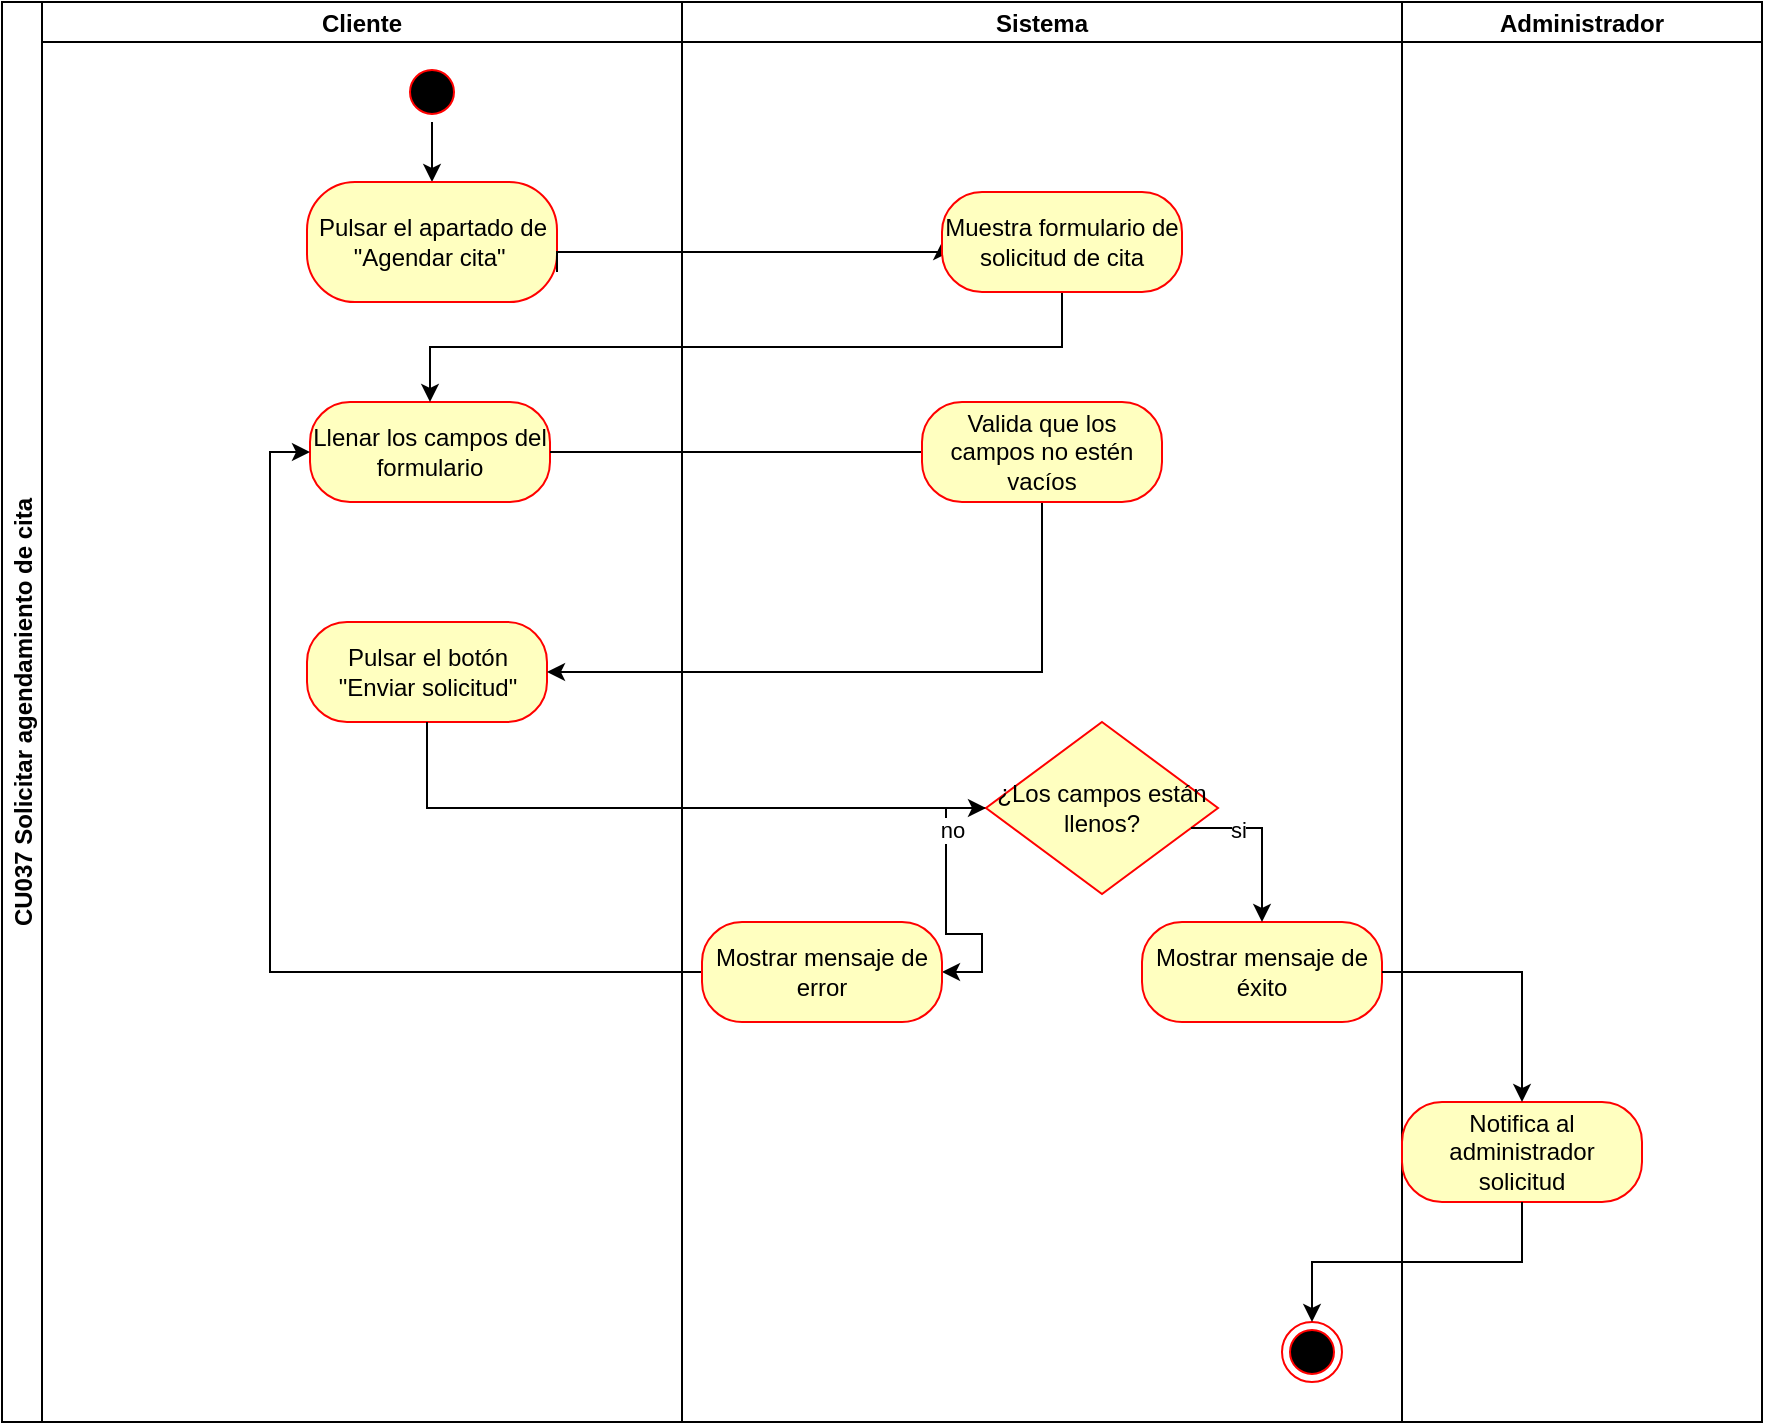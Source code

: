 <mxfile version="27.1.6">
  <diagram name="Página-1" id="SwTVtTWrqNBv0GGJ3oAq">
    <mxGraphModel grid="1" page="1" gridSize="10" guides="1" tooltips="1" connect="1" arrows="1" fold="1" pageScale="1" pageWidth="827" pageHeight="1169" math="0" shadow="0">
      <root>
        <mxCell id="0" />
        <mxCell id="1" parent="0" />
        <mxCell id="H_UT5Y4gbUQN_CbYrvD3-1" value="CU037 Solicitar agendamiento de cita" style="swimlane;childLayout=stackLayout;resizeParent=1;resizeParentMax=0;startSize=20;horizontal=0;horizontalStack=1;" vertex="1" parent="1">
          <mxGeometry x="60" y="140" width="700" height="710" as="geometry">
            <mxRectangle x="200" y="80" width="40" height="50" as="alternateBounds" />
          </mxGeometry>
        </mxCell>
        <mxCell id="H_UT5Y4gbUQN_CbYrvD3-3" value="Cliente" style="swimlane;startSize=20;" vertex="1" parent="H_UT5Y4gbUQN_CbYrvD3-1">
          <mxGeometry x="20" width="320" height="710" as="geometry" />
        </mxCell>
        <mxCell id="H_UT5Y4gbUQN_CbYrvD3-4" style="edgeStyle=orthogonalEdgeStyle;rounded=0;orthogonalLoop=1;jettySize=auto;html=1;exitX=0.5;exitY=1;exitDx=0;exitDy=0;entryX=0.5;entryY=0;entryDx=0;entryDy=0;" edge="1" parent="H_UT5Y4gbUQN_CbYrvD3-3" source="H_UT5Y4gbUQN_CbYrvD3-5" target="H_UT5Y4gbUQN_CbYrvD3-6">
          <mxGeometry relative="1" as="geometry" />
        </mxCell>
        <mxCell id="H_UT5Y4gbUQN_CbYrvD3-5" value="" style="ellipse;html=1;shape=startState;fillColor=#000000;strokeColor=#ff0000;fillStyle=auto;" vertex="1" parent="H_UT5Y4gbUQN_CbYrvD3-3">
          <mxGeometry x="180" y="30" width="30" height="30" as="geometry" />
        </mxCell>
        <mxCell id="H_UT5Y4gbUQN_CbYrvD3-6" value="&lt;font style=&quot;vertical-align: inherit;&quot;&gt;&lt;font style=&quot;vertical-align: inherit;&quot;&gt;&lt;font style=&quot;vertical-align: inherit;&quot;&gt;&lt;font style=&quot;vertical-align: inherit;&quot;&gt;Pulsar el apartado de &quot;Agendar cita&quot;&amp;nbsp;&lt;/font&gt;&lt;/font&gt;&lt;/font&gt;&lt;/font&gt;" style="rounded=1;whiteSpace=wrap;html=1;arcSize=40;fontColor=#000000;fillColor=#ffffc0;strokeColor=#ff0000;" vertex="1" parent="H_UT5Y4gbUQN_CbYrvD3-3">
          <mxGeometry x="132.5" y="90" width="125" height="60" as="geometry" />
        </mxCell>
        <mxCell id="H_UT5Y4gbUQN_CbYrvD3-7" value="&lt;font style=&quot;vertical-align: inherit;&quot;&gt;&lt;font style=&quot;vertical-align: inherit;&quot;&gt;Llenar los campos del formulario&lt;/font&gt;&lt;/font&gt;" style="rounded=1;whiteSpace=wrap;html=1;arcSize=40;fontColor=#000000;fillColor=#ffffc0;strokeColor=#ff0000;" vertex="1" parent="H_UT5Y4gbUQN_CbYrvD3-3">
          <mxGeometry x="134" y="200" width="120" height="50" as="geometry" />
        </mxCell>
        <mxCell id="Ud9r9Ou-a3lCrG5WgBHT-2" value="Pulsar el botón &quot;Enviar solicitud&quot;" style="rounded=1;whiteSpace=wrap;html=1;arcSize=40;fontColor=#000000;fillColor=#ffffc0;strokeColor=#ff0000;" vertex="1" parent="H_UT5Y4gbUQN_CbYrvD3-3">
          <mxGeometry x="132.5" y="310" width="120" height="50" as="geometry" />
        </mxCell>
        <mxCell id="H_UT5Y4gbUQN_CbYrvD3-9" style="edgeStyle=orthogonalEdgeStyle;rounded=0;orthogonalLoop=1;jettySize=auto;html=1;exitX=1;exitY=0.5;exitDx=0;exitDy=0;entryX=0;entryY=0.5;entryDx=0;entryDy=0;" edge="1" parent="H_UT5Y4gbUQN_CbYrvD3-1" source="H_UT5Y4gbUQN_CbYrvD3-7">
          <mxGeometry relative="1" as="geometry">
            <Array as="points">
              <mxPoint x="360" y="225" />
              <mxPoint x="360" y="225" />
            </Array>
            <mxPoint x="520" y="225" as="targetPoint" />
          </mxGeometry>
        </mxCell>
        <mxCell id="H_UT5Y4gbUQN_CbYrvD3-11" style="edgeStyle=orthogonalEdgeStyle;rounded=0;orthogonalLoop=1;jettySize=auto;html=1;exitX=1;exitY=0.75;exitDx=0;exitDy=0;entryX=0;entryY=0.5;entryDx=0;entryDy=0;" edge="1" parent="H_UT5Y4gbUQN_CbYrvD3-1" source="H_UT5Y4gbUQN_CbYrvD3-6" target="H_UT5Y4gbUQN_CbYrvD3-26">
          <mxGeometry relative="1" as="geometry">
            <mxPoint x="530.0" y="130" as="targetPoint" />
            <Array as="points">
              <mxPoint x="278" y="125" />
            </Array>
          </mxGeometry>
        </mxCell>
        <mxCell id="H_UT5Y4gbUQN_CbYrvD3-28" style="edgeStyle=orthogonalEdgeStyle;rounded=0;orthogonalLoop=1;jettySize=auto;html=1;exitX=0.5;exitY=1;exitDx=0;exitDy=0;entryX=0.5;entryY=0;entryDx=0;entryDy=0;" edge="1" parent="H_UT5Y4gbUQN_CbYrvD3-1" source="H_UT5Y4gbUQN_CbYrvD3-26" target="H_UT5Y4gbUQN_CbYrvD3-7">
          <mxGeometry relative="1" as="geometry" />
        </mxCell>
        <mxCell id="H_UT5Y4gbUQN_CbYrvD3-29" style="edgeStyle=orthogonalEdgeStyle;rounded=0;orthogonalLoop=1;jettySize=auto;html=1;exitX=0.5;exitY=1;exitDx=0;exitDy=0;entryX=1;entryY=0.5;entryDx=0;entryDy=0;" edge="1" parent="H_UT5Y4gbUQN_CbYrvD3-1" source="H_UT5Y4gbUQN_CbYrvD3-19" target="Ud9r9Ou-a3lCrG5WgBHT-2">
          <mxGeometry relative="1" as="geometry">
            <Array as="points">
              <mxPoint x="520" y="335" />
            </Array>
            <mxPoint x="605" y="340" as="targetPoint" />
          </mxGeometry>
        </mxCell>
        <mxCell id="H_UT5Y4gbUQN_CbYrvD3-33" style="edgeStyle=orthogonalEdgeStyle;rounded=0;orthogonalLoop=1;jettySize=auto;html=1;exitX=0.5;exitY=1;exitDx=0;exitDy=0;entryX=0;entryY=0.5;entryDx=0;entryDy=0;" edge="1" parent="H_UT5Y4gbUQN_CbYrvD3-1" source="Ud9r9Ou-a3lCrG5WgBHT-2" target="Ud9r9Ou-a3lCrG5WgBHT-5">
          <mxGeometry relative="1" as="geometry">
            <mxPoint x="180" y="470" as="targetPoint" />
          </mxGeometry>
        </mxCell>
        <mxCell id="Ud9r9Ou-a3lCrG5WgBHT-22" style="edgeStyle=orthogonalEdgeStyle;rounded=0;orthogonalLoop=1;jettySize=auto;html=1;entryX=0;entryY=0.5;entryDx=0;entryDy=0;" edge="1" parent="H_UT5Y4gbUQN_CbYrvD3-1" source="Ud9r9Ou-a3lCrG5WgBHT-14" target="H_UT5Y4gbUQN_CbYrvD3-7">
          <mxGeometry relative="1" as="geometry" />
        </mxCell>
        <mxCell id="H_UT5Y4gbUQN_CbYrvD3-12" value="Sistema" style="swimlane;startSize=20;" vertex="1" parent="H_UT5Y4gbUQN_CbYrvD3-1">
          <mxGeometry x="340" width="360" height="710" as="geometry" />
        </mxCell>
        <mxCell id="H_UT5Y4gbUQN_CbYrvD3-13" value="" style="ellipse;html=1;shape=endState;fillColor=#000000;strokeColor=#ff0000;" vertex="1" parent="H_UT5Y4gbUQN_CbYrvD3-12">
          <mxGeometry x="300" y="660" width="30" height="30" as="geometry" />
        </mxCell>
        <mxCell id="H_UT5Y4gbUQN_CbYrvD3-14" style="edgeStyle=orthogonalEdgeStyle;rounded=0;orthogonalLoop=1;jettySize=auto;html=1;exitX=0.5;exitY=1;exitDx=0;exitDy=0;" edge="1" parent="H_UT5Y4gbUQN_CbYrvD3-12">
          <mxGeometry relative="1" as="geometry">
            <mxPoint x="86" y="360" as="sourcePoint" />
            <mxPoint x="86" y="360" as="targetPoint" />
          </mxGeometry>
        </mxCell>
        <mxCell id="H_UT5Y4gbUQN_CbYrvD3-19" value="Valida que los campos no estén vacíos" style="rounded=1;whiteSpace=wrap;html=1;arcSize=40;fontColor=#000000;fillColor=#ffffc0;strokeColor=#ff0000;" vertex="1" parent="H_UT5Y4gbUQN_CbYrvD3-12">
          <mxGeometry x="120" y="200" width="120" height="50" as="geometry" />
        </mxCell>
        <mxCell id="H_UT5Y4gbUQN_CbYrvD3-26" value="&lt;font style=&quot;vertical-align: inherit;&quot;&gt;&lt;font style=&quot;vertical-align: inherit;&quot;&gt;&lt;font style=&quot;vertical-align: inherit;&quot;&gt;&lt;font style=&quot;vertical-align: inherit;&quot;&gt;Muestra formulario de solicitud de cita&lt;/font&gt;&lt;/font&gt;&lt;/font&gt;&lt;/font&gt;" style="rounded=1;whiteSpace=wrap;html=1;arcSize=40;fontColor=#000000;fillColor=#ffffc0;strokeColor=#ff0000;" vertex="1" parent="H_UT5Y4gbUQN_CbYrvD3-12">
          <mxGeometry x="130" y="95" width="120" height="50" as="geometry" />
        </mxCell>
        <mxCell id="Ud9r9Ou-a3lCrG5WgBHT-21" style="edgeStyle=orthogonalEdgeStyle;rounded=0;orthogonalLoop=1;jettySize=auto;html=1;entryX=1;entryY=0.5;entryDx=0;entryDy=0;" edge="1" parent="H_UT5Y4gbUQN_CbYrvD3-12" source="Ud9r9Ou-a3lCrG5WgBHT-5" target="Ud9r9Ou-a3lCrG5WgBHT-14">
          <mxGeometry relative="1" as="geometry" />
        </mxCell>
        <mxCell id="Ud9r9Ou-a3lCrG5WgBHT-23" value="no" style="edgeLabel;html=1;align=center;verticalAlign=middle;resizable=0;points=[];" connectable="0" vertex="1" parent="Ud9r9Ou-a3lCrG5WgBHT-21">
          <mxGeometry x="-0.56" y="3" relative="1" as="geometry">
            <mxPoint as="offset" />
          </mxGeometry>
        </mxCell>
        <mxCell id="Ud9r9Ou-a3lCrG5WgBHT-5" value="¿Los campos están llenos?" style="rhombus;whiteSpace=wrap;html=1;fontColor=#000000;fillColor=#ffffc0;strokeColor=#ff0000;" vertex="1" parent="H_UT5Y4gbUQN_CbYrvD3-12">
          <mxGeometry x="152" y="360" width="116" height="86" as="geometry" />
        </mxCell>
        <mxCell id="Ud9r9Ou-a3lCrG5WgBHT-10" value="&lt;font style=&quot;vertical-align: inherit;&quot;&gt;&lt;font style=&quot;vertical-align: inherit;&quot;&gt;&lt;font style=&quot;vertical-align: inherit;&quot;&gt;&lt;font style=&quot;vertical-align: inherit;&quot;&gt;Mostrar mensaje de éxito&lt;/font&gt;&lt;/font&gt;&lt;/font&gt;&lt;/font&gt;" style="rounded=1;whiteSpace=wrap;html=1;arcSize=40;fontColor=#000000;fillColor=#ffffc0;strokeColor=#ff0000;" vertex="1" parent="H_UT5Y4gbUQN_CbYrvD3-12">
          <mxGeometry x="230" y="460" width="120" height="50" as="geometry" />
        </mxCell>
        <mxCell id="Ud9r9Ou-a3lCrG5WgBHT-11" value="" style="edgeStyle=orthogonalEdgeStyle;rounded=0;orthogonalLoop=1;jettySize=auto;html=1;entryX=0.5;entryY=0;entryDx=0;entryDy=0;" edge="1" parent="H_UT5Y4gbUQN_CbYrvD3-12" source="Ud9r9Ou-a3lCrG5WgBHT-5" target="Ud9r9Ou-a3lCrG5WgBHT-10">
          <mxGeometry relative="1" as="geometry">
            <mxPoint x="800" y="543" as="sourcePoint" />
            <mxPoint x="845" y="680" as="targetPoint" />
            <Array as="points">
              <mxPoint x="290" y="413" />
            </Array>
          </mxGeometry>
        </mxCell>
        <mxCell id="Ud9r9Ou-a3lCrG5WgBHT-13" value="si" style="edgeLabel;html=1;align=center;verticalAlign=middle;resizable=0;points=[];" connectable="0" vertex="1" parent="Ud9r9Ou-a3lCrG5WgBHT-11">
          <mxGeometry x="-0.448" y="-1" relative="1" as="geometry">
            <mxPoint as="offset" />
          </mxGeometry>
        </mxCell>
        <mxCell id="Ud9r9Ou-a3lCrG5WgBHT-14" value="&lt;font style=&quot;vertical-align: inherit;&quot;&gt;&lt;font style=&quot;vertical-align: inherit;&quot;&gt;&lt;font style=&quot;vertical-align: inherit;&quot;&gt;&lt;font style=&quot;vertical-align: inherit;&quot;&gt;Mostrar mensaje de error&lt;/font&gt;&lt;/font&gt;&lt;/font&gt;&lt;/font&gt;" style="rounded=1;whiteSpace=wrap;html=1;arcSize=40;fontColor=#000000;fillColor=#ffffc0;strokeColor=#ff0000;" vertex="1" parent="H_UT5Y4gbUQN_CbYrvD3-12">
          <mxGeometry x="10" y="460" width="120" height="50" as="geometry" />
        </mxCell>
        <mxCell id="Ud9r9Ou-a3lCrG5WgBHT-24" value="Administrador" style="swimlane;startSize=20;" vertex="1" parent="1">
          <mxGeometry x="760" y="140" width="180" height="710" as="geometry" />
        </mxCell>
        <mxCell id="H_UT5Y4gbUQN_CbYrvD3-22" value="&lt;font style=&quot;vertical-align: inherit;&quot;&gt;&lt;font style=&quot;vertical-align: inherit;&quot;&gt;&lt;font style=&quot;vertical-align: inherit;&quot;&gt;&lt;font style=&quot;vertical-align: inherit;&quot;&gt;Notifica al administrador solicitud&lt;/font&gt;&lt;/font&gt;&lt;/font&gt;&lt;/font&gt;" style="rounded=1;whiteSpace=wrap;html=1;arcSize=40;fontColor=#000000;fillColor=#ffffc0;strokeColor=#ff0000;" vertex="1" parent="Ud9r9Ou-a3lCrG5WgBHT-24">
          <mxGeometry y="550" width="120" height="50" as="geometry" />
        </mxCell>
        <mxCell id="H_UT5Y4gbUQN_CbYrvD3-34" style="edgeStyle=orthogonalEdgeStyle;rounded=0;orthogonalLoop=1;jettySize=auto;html=1;exitX=0.5;exitY=1;exitDx=0;exitDy=0;entryX=0.5;entryY=0;entryDx=0;entryDy=0;" edge="1" parent="1" source="H_UT5Y4gbUQN_CbYrvD3-22" target="H_UT5Y4gbUQN_CbYrvD3-13">
          <mxGeometry relative="1" as="geometry" />
        </mxCell>
        <mxCell id="Ud9r9Ou-a3lCrG5WgBHT-12" style="edgeStyle=orthogonalEdgeStyle;rounded=0;orthogonalLoop=1;jettySize=auto;html=1;entryX=0.5;entryY=0;entryDx=0;entryDy=0;" edge="1" parent="1" source="Ud9r9Ou-a3lCrG5WgBHT-10" target="H_UT5Y4gbUQN_CbYrvD3-22">
          <mxGeometry relative="1" as="geometry" />
        </mxCell>
      </root>
    </mxGraphModel>
  </diagram>
</mxfile>
